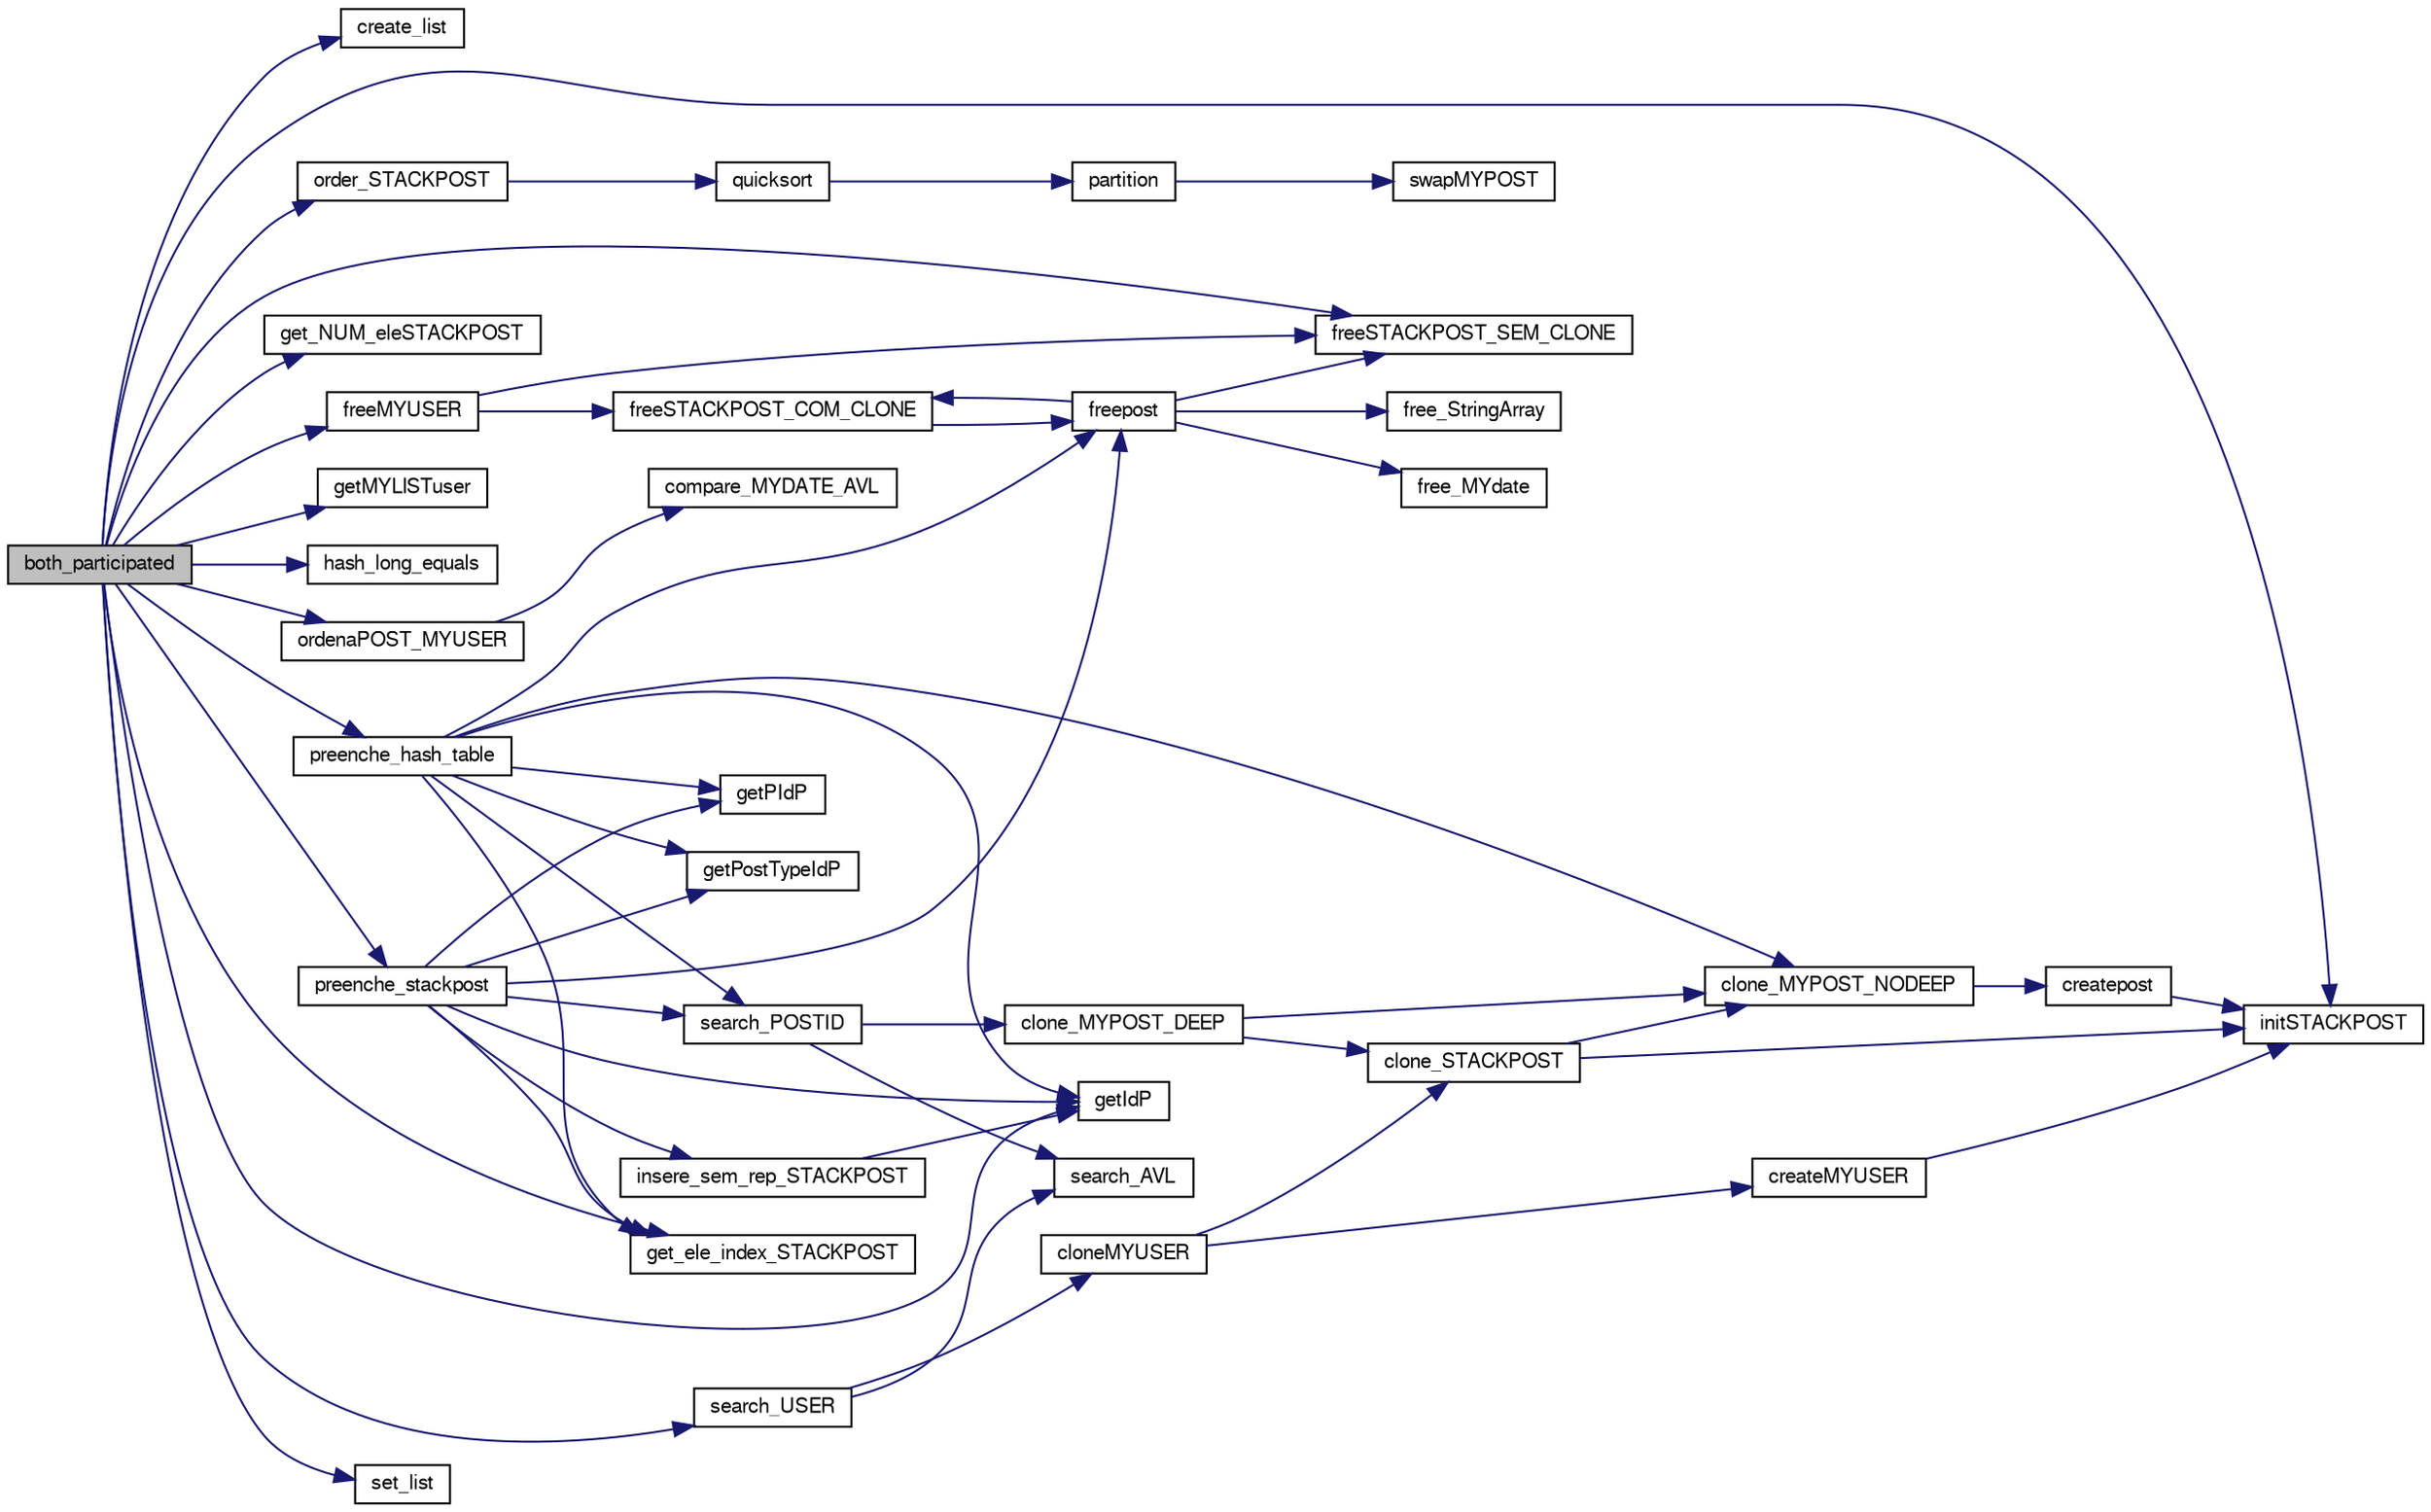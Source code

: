 digraph "both_participated"
{
  edge [fontname="FreeSans",fontsize="10",labelfontname="FreeSans",labelfontsize="10"];
  node [fontname="FreeSans",fontsize="10",shape=record];
  rankdir="LR";
  Node1 [label="both_participated",height=0.2,width=0.4,color="black", fillcolor="grey75", style="filled", fontcolor="black"];
  Node1 -> Node2 [color="midnightblue",fontsize="10",style="solid",fontname="FreeSans"];
  Node2 [label="create_list",height=0.2,width=0.4,color="black", fillcolor="white", style="filled",URL="$list_8c.html#ac493f609072d58e2fedebea0e970cccf"];
  Node1 -> Node3 [color="midnightblue",fontsize="10",style="solid",fontname="FreeSans"];
  Node3 [label="freeMYUSER",height=0.2,width=0.4,color="black", fillcolor="white", style="filled",URL="$myuser_8c.html#a5123e16973f221037824315bb060bc91",tooltip="Função que liberta a memória de um user. "];
  Node3 -> Node4 [color="midnightblue",fontsize="10",style="solid",fontname="FreeSans"];
  Node4 [label="freeSTACKPOST_SEM_CLONE",height=0.2,width=0.4,color="black", fillcolor="white", style="filled",URL="$mypost_8c.html#a91b21fb278f52144ead6215a80e864a5",tooltip="Função que dá free a uma stackpost. "];
  Node3 -> Node5 [color="midnightblue",fontsize="10",style="solid",fontname="FreeSans"];
  Node5 [label="freeSTACKPOST_COM_CLONE",height=0.2,width=0.4,color="black", fillcolor="white", style="filled",URL="$mypost_8c.html#a80b528f810114367a43b3972570c1c3e",tooltip="Função que dá free a um clone stackpost. "];
  Node5 -> Node6 [color="midnightblue",fontsize="10",style="solid",fontname="FreeSans"];
  Node6 [label="freepost",height=0.2,width=0.4,color="black", fillcolor="white", style="filled",URL="$mypost_8c.html#a08e79594d5f2f7acf98a907972c05c51",tooltip="Função que liberta a memória alocada para um dado post. "];
  Node6 -> Node7 [color="midnightblue",fontsize="10",style="solid",fontname="FreeSans"];
  Node7 [label="free_StringArray",height=0.2,width=0.4,color="black", fillcolor="white", style="filled",URL="$mypost_8c.html#aab669e7098e15119ed28ed6e38174c06",tooltip="Função que liberta um array de strings. "];
  Node6 -> Node8 [color="midnightblue",fontsize="10",style="solid",fontname="FreeSans"];
  Node8 [label="free_MYdate",height=0.2,width=0.4,color="black", fillcolor="white", style="filled",URL="$mydate_8c.html#a47a8a92914dfb1a80155143103d3183c",tooltip="Função liberta a memória da data. "];
  Node6 -> Node4 [color="midnightblue",fontsize="10",style="solid",fontname="FreeSans"];
  Node6 -> Node5 [color="midnightblue",fontsize="10",style="solid",fontname="FreeSans"];
  Node1 -> Node4 [color="midnightblue",fontsize="10",style="solid",fontname="FreeSans"];
  Node1 -> Node9 [color="midnightblue",fontsize="10",style="solid",fontname="FreeSans"];
  Node9 [label="get_ele_index_STACKPOST",height=0.2,width=0.4,color="black", fillcolor="white", style="filled",URL="$mypost_8c.html#ab5f84eeb5ef5145c0058f17b63ff41ae",tooltip="Função que devolve o elemento na posição dada. "];
  Node1 -> Node10 [color="midnightblue",fontsize="10",style="solid",fontname="FreeSans"];
  Node10 [label="get_NUM_eleSTACKPOST",height=0.2,width=0.4,color="black", fillcolor="white", style="filled",URL="$mypost_8c.html#a4dab09684a9c81a3b6cf73c12fbc9978",tooltip="Função que calcula o número de elementos de uma stackpost. "];
  Node1 -> Node11 [color="midnightblue",fontsize="10",style="solid",fontname="FreeSans"];
  Node11 [label="getIdP",height=0.2,width=0.4,color="black", fillcolor="white", style="filled",URL="$mypost_8c.html#afa0a87d0e3edc6a72af78a5dca815fd3",tooltip="Função que obtém o Id de um post. "];
  Node1 -> Node12 [color="midnightblue",fontsize="10",style="solid",fontname="FreeSans"];
  Node12 [label="getMYLISTuser",height=0.2,width=0.4,color="black", fillcolor="white", style="filled",URL="$myuser_8c.html#a3a1051fdb7a0f3c780890eb22aa29e27",tooltip="Função que devolve a lista de posts de um USER. "];
  Node1 -> Node13 [color="midnightblue",fontsize="10",style="solid",fontname="FreeSans"];
  Node13 [label="hash_long_equals",height=0.2,width=0.4,color="black", fillcolor="white", style="filled",URL="$interface_8c.html#ad06c9bd32e749d463f59e590875b56c6",tooltip="Função auxiliar que compara duas keys e diz que os seus valores são iguais. "];
  Node1 -> Node14 [color="midnightblue",fontsize="10",style="solid",fontname="FreeSans"];
  Node14 [label="initSTACKPOST",height=0.2,width=0.4,color="black", fillcolor="white", style="filled",URL="$mypost_8c.html#ac441cbdcf1391689526aba31a5e5aae9",tooltip="Função que inicializa um stackpost. "];
  Node1 -> Node15 [color="midnightblue",fontsize="10",style="solid",fontname="FreeSans"];
  Node15 [label="ordenaPOST_MYUSER",height=0.2,width=0.4,color="black", fillcolor="white", style="filled",URL="$mypost_8c.html#abbe1677e2bc46be00f0951e77604ca9b",tooltip="Função que calcula o valor da nova ordenação. "];
  Node15 -> Node16 [color="midnightblue",fontsize="10",style="solid",fontname="FreeSans"];
  Node16 [label="compare_MYDATE_AVL",height=0.2,width=0.4,color="black", fillcolor="white", style="filled",URL="$mydate_8c.html#ae95826e93f0d924a0a1fc74eec38219e",tooltip="Função compara duas datas para árvores. "];
  Node1 -> Node17 [color="midnightblue",fontsize="10",style="solid",fontname="FreeSans"];
  Node17 [label="order_STACKPOST",height=0.2,width=0.4,color="black", fillcolor="white", style="filled",URL="$mypost_8c.html#ae356d8d3a9f101a6dd902de63c63f996",tooltip="Função que ordena uma stackpost. "];
  Node17 -> Node18 [color="midnightblue",fontsize="10",style="solid",fontname="FreeSans"];
  Node18 [label="quicksort",height=0.2,width=0.4,color="black", fillcolor="white", style="filled",URL="$mypost_8c.html#a6e57c0fad22d5b132667d88d831d124e",tooltip="Função que ordena um array com quicksort. "];
  Node18 -> Node19 [color="midnightblue",fontsize="10",style="solid",fontname="FreeSans"];
  Node19 [label="partition",height=0.2,width=0.4,color="black", fillcolor="white", style="filled",URL="$mypost_8c.html#a27570fce97fbf706c0fbcfc8068eb317",tooltip="Função que executa uma partition num Array de MYPOST. "];
  Node19 -> Node20 [color="midnightblue",fontsize="10",style="solid",fontname="FreeSans"];
  Node20 [label="swapMYPOST",height=0.2,width=0.4,color="black", fillcolor="white", style="filled",URL="$mypost_8c.html#acdcc8a7f6bfd558d7d05c2d2e4863eb2",tooltip="Função que troca dois elementos do array. "];
  Node1 -> Node21 [color="midnightblue",fontsize="10",style="solid",fontname="FreeSans"];
  Node21 [label="preenche_hash_table",height=0.2,width=0.4,color="black", fillcolor="white", style="filled",URL="$interface_8c.html#a81f7e5c4378e38f8ea85efe528bedcf5",tooltip="Função auxiliar que insere posts uma hashtable. "];
  Node21 -> Node9 [color="midnightblue",fontsize="10",style="solid",fontname="FreeSans"];
  Node21 -> Node22 [color="midnightblue",fontsize="10",style="solid",fontname="FreeSans"];
  Node22 [label="getPostTypeIdP",height=0.2,width=0.4,color="black", fillcolor="white", style="filled",URL="$mypost_8c.html#a514d82e76edef763f417b1a75d92939e",tooltip="Função que obtém o TypeId de um post. "];
  Node21 -> Node23 [color="midnightblue",fontsize="10",style="solid",fontname="FreeSans"];
  Node23 [label="clone_MYPOST_NODEEP",height=0.2,width=0.4,color="black", fillcolor="white", style="filled",URL="$mypost_8c.html#a85ab9cdb786f099706850b447b715b7b",tooltip="Função que produz o clone de um post sem profundidade. "];
  Node23 -> Node24 [color="midnightblue",fontsize="10",style="solid",fontname="FreeSans"];
  Node24 [label="createpost",height=0.2,width=0.4,color="black", fillcolor="white", style="filled",URL="$mypost_8c.html#a226bc0c43835f1b4ced9d34f295ddbc6",tooltip="Função que inicializa a (nossa) representação de um post na memória. "];
  Node24 -> Node14 [color="midnightblue",fontsize="10",style="solid",fontname="FreeSans"];
  Node21 -> Node11 [color="midnightblue",fontsize="10",style="solid",fontname="FreeSans"];
  Node21 -> Node25 [color="midnightblue",fontsize="10",style="solid",fontname="FreeSans"];
  Node25 [label="search_POSTID",height=0.2,width=0.4,color="black", fillcolor="white", style="filled",URL="$mypost_8c.html#a23941cf77931842a0c8523c78888752b",tooltip="Função que procura um post pelo id na estrutura com clone. "];
  Node25 -> Node26 [color="midnightblue",fontsize="10",style="solid",fontname="FreeSans"];
  Node26 [label="search_AVL",height=0.2,width=0.4,color="black", fillcolor="white", style="filled",URL="$mytree_8c.html#aa4afa2c50dd5ec034929cac768d520db",tooltip="Função que procura um elemento na árvore. "];
  Node25 -> Node27 [color="midnightblue",fontsize="10",style="solid",fontname="FreeSans"];
  Node27 [label="clone_MYPOST_DEEP",height=0.2,width=0.4,color="black", fillcolor="white", style="filled",URL="$mypost_8c.html#a5c495ed70fa4d281c7591d0382172a20",tooltip="Função que produz o clone de um post com profundidade. "];
  Node27 -> Node23 [color="midnightblue",fontsize="10",style="solid",fontname="FreeSans"];
  Node27 -> Node28 [color="midnightblue",fontsize="10",style="solid",fontname="FreeSans"];
  Node28 [label="clone_STACKPOST",height=0.2,width=0.4,color="black", fillcolor="white", style="filled",URL="$mypost_8c.html#afffc91de20d84043a601037df1424c00",tooltip="Função que clona uma STACKPOST. "];
  Node28 -> Node14 [color="midnightblue",fontsize="10",style="solid",fontname="FreeSans"];
  Node28 -> Node23 [color="midnightblue",fontsize="10",style="solid",fontname="FreeSans"];
  Node21 -> Node29 [color="midnightblue",fontsize="10",style="solid",fontname="FreeSans"];
  Node29 [label="getPIdP",height=0.2,width=0.4,color="black", fillcolor="white", style="filled",URL="$mypost_8c.html#afa292f6513d0db28360f935ae91f374a",tooltip="Função que obtém o ParentId de um post. "];
  Node21 -> Node6 [color="midnightblue",fontsize="10",style="solid",fontname="FreeSans"];
  Node1 -> Node30 [color="midnightblue",fontsize="10",style="solid",fontname="FreeSans"];
  Node30 [label="preenche_stackpost",height=0.2,width=0.4,color="black", fillcolor="white", style="filled",URL="$interface_8c.html#a1a808dab6e29c6d48678583da9020ad6",tooltip="Função auxiliar que retira posts de uma hashtable para um stackpost. "];
  Node30 -> Node9 [color="midnightblue",fontsize="10",style="solid",fontname="FreeSans"];
  Node30 -> Node22 [color="midnightblue",fontsize="10",style="solid",fontname="FreeSans"];
  Node30 -> Node11 [color="midnightblue",fontsize="10",style="solid",fontname="FreeSans"];
  Node30 -> Node31 [color="midnightblue",fontsize="10",style="solid",fontname="FreeSans"];
  Node31 [label="insere_sem_rep_STACKPOST",height=0.2,width=0.4,color="black", fillcolor="white", style="filled",URL="$mypost_8c.html#aa1efed56d7d406406a2dfec72c703450",tooltip="Função que insere um elemento sem repetidos numa stackpost. "];
  Node31 -> Node11 [color="midnightblue",fontsize="10",style="solid",fontname="FreeSans"];
  Node30 -> Node25 [color="midnightblue",fontsize="10",style="solid",fontname="FreeSans"];
  Node30 -> Node29 [color="midnightblue",fontsize="10",style="solid",fontname="FreeSans"];
  Node30 -> Node6 [color="midnightblue",fontsize="10",style="solid",fontname="FreeSans"];
  Node1 -> Node32 [color="midnightblue",fontsize="10",style="solid",fontname="FreeSans"];
  Node32 [label="search_USER",height=0.2,width=0.4,color="black", fillcolor="white", style="filled",URL="$myuser_8c.html#a89c3e32fead4720ca892da0e7f2c559b",tooltip="Função que procura um user na estrutura com clone. "];
  Node32 -> Node26 [color="midnightblue",fontsize="10",style="solid",fontname="FreeSans"];
  Node32 -> Node33 [color="midnightblue",fontsize="10",style="solid",fontname="FreeSans"];
  Node33 [label="cloneMYUSER",height=0.2,width=0.4,color="black", fillcolor="white", style="filled",URL="$myuser_8c.html#a6d00e57a87f5caca4d8fc1f16653f485",tooltip="Função que clona um user. "];
  Node33 -> Node34 [color="midnightblue",fontsize="10",style="solid",fontname="FreeSans"];
  Node34 [label="createMYUSER",height=0.2,width=0.4,color="black", fillcolor="white", style="filled",URL="$myuser_8c.html#accd6026eed60ad74ffe1dca295541e13",tooltip="Função que aloca memória para um user. "];
  Node34 -> Node14 [color="midnightblue",fontsize="10",style="solid",fontname="FreeSans"];
  Node33 -> Node28 [color="midnightblue",fontsize="10",style="solid",fontname="FreeSans"];
  Node1 -> Node35 [color="midnightblue",fontsize="10",style="solid",fontname="FreeSans"];
  Node35 [label="set_list",height=0.2,width=0.4,color="black", fillcolor="white", style="filled",URL="$list_8c.html#af36db9802abd3f9f461d659c5bf08c51"];
}
